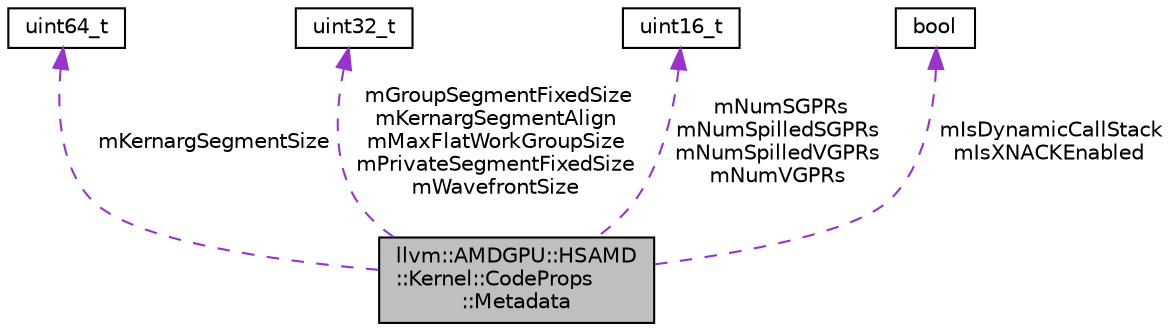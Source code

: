 digraph "llvm::AMDGPU::HSAMD::Kernel::CodeProps::Metadata"
{
 // LATEX_PDF_SIZE
  bgcolor="transparent";
  edge [fontname="Helvetica",fontsize="10",labelfontname="Helvetica",labelfontsize="10"];
  node [fontname="Helvetica",fontsize="10",shape="box"];
  Node1 [label="llvm::AMDGPU::HSAMD\l::Kernel::CodeProps\l::Metadata",height=0.2,width=0.4,color="black", fillcolor="grey75", style="filled", fontcolor="black",tooltip="In-memory representation of kernel code properties metadata."];
  Node2 -> Node1 [dir="back",color="darkorchid3",fontsize="10",style="dashed",label=" mKernargSegmentSize" ,fontname="Helvetica"];
  Node2 [label="uint64_t",height=0.2,width=0.4,color="black",tooltip=" "];
  Node3 -> Node1 [dir="back",color="darkorchid3",fontsize="10",style="dashed",label=" mGroupSegmentFixedSize\nmKernargSegmentAlign\nmMaxFlatWorkGroupSize\nmPrivateSegmentFixedSize\nmWavefrontSize" ,fontname="Helvetica"];
  Node3 [label="uint32_t",height=0.2,width=0.4,color="black",URL="$classuint32__t.html",tooltip=" "];
  Node4 -> Node1 [dir="back",color="darkorchid3",fontsize="10",style="dashed",label=" mNumSGPRs\nmNumSpilledSGPRs\nmNumSpilledVGPRs\nmNumVGPRs" ,fontname="Helvetica"];
  Node4 [label="uint16_t",height=0.2,width=0.4,color="black",tooltip=" "];
  Node5 -> Node1 [dir="back",color="darkorchid3",fontsize="10",style="dashed",label=" mIsDynamicCallStack\nmIsXNACKEnabled" ,fontname="Helvetica"];
  Node5 [label="bool",height=0.2,width=0.4,color="black",URL="$classbool.html",tooltip=" "];
}
